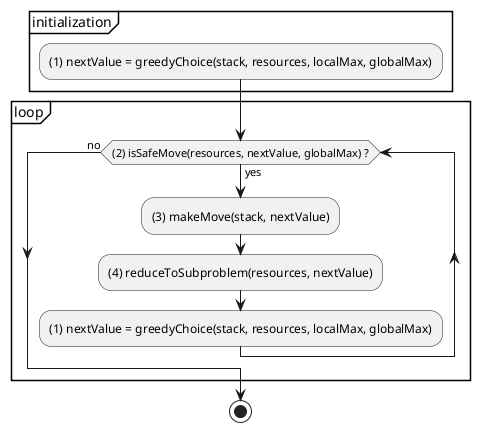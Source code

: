 @startuml
partition initialization {
    :(1) nextValue = greedyChoice(stack, resources, localMax, globalMax);
}
partition loop {
    while ((2) isSafeMove(resources, nextValue, globalMax) ?) is (yes)
        :(3) makeMove(stack, nextValue);
        :(4) reduceToSubproblem(resources, nextValue);
        :(1) nextValue = greedyChoice(stack, resources, localMax, globalMax);
    endwhile (no)
}
stop

@enduml